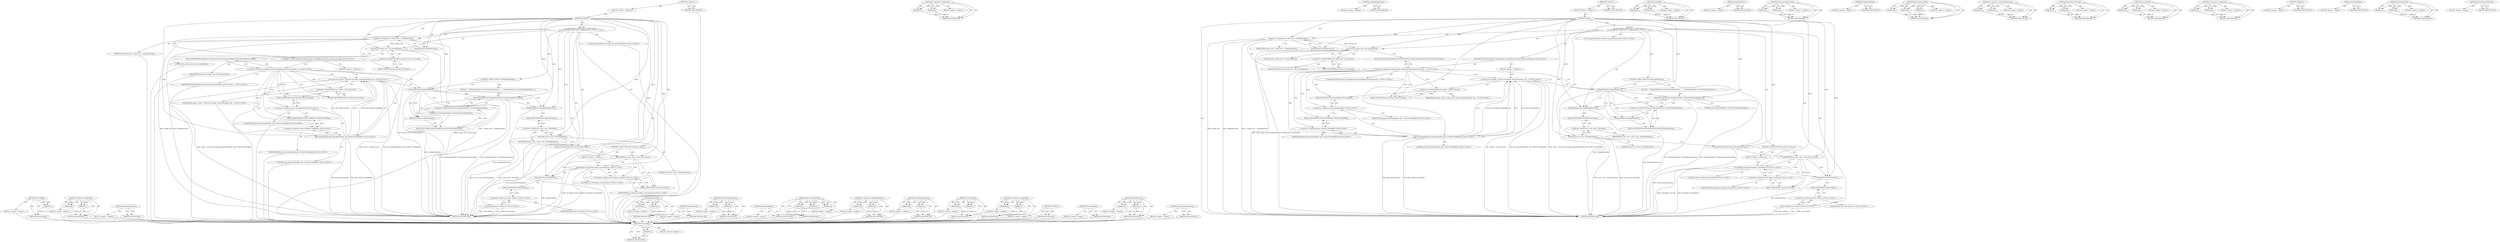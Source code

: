 digraph "DestroyTouchSelection" {
vulnerable_148 [label=<(METHOD,View.OnBlur)>];
vulnerable_149 [label=<(PARAM,p1)>];
vulnerable_150 [label=<(BLOCK,&lt;empty&gt;,&lt;empty&gt;)>];
vulnerable_151 [label=<(METHOD_RETURN,ANY)>];
vulnerable_105 [label=<(METHOD,&lt;operator&gt;.fieldAccess)>];
vulnerable_106 [label=<(PARAM,p1)>];
vulnerable_107 [label=<(PARAM,p2)>];
vulnerable_108 [label=<(BLOCK,&lt;empty&gt;,&lt;empty&gt;)>];
vulnerable_109 [label=<(METHOD_RETURN,ANY)>];
vulnerable_129 [label=<(METHOD,StopBlinkingCursor)>];
vulnerable_130 [label=<(BLOCK,&lt;empty&gt;,&lt;empty&gt;)>];
vulnerable_131 [label=<(METHOD_RETURN,ANY)>];
vulnerable_6 [label=<(METHOD,&lt;global&gt;)<SUB>1</SUB>>];
vulnerable_7 [label=<(BLOCK,&lt;empty&gt;,&lt;empty&gt;)<SUB>1</SUB>>];
vulnerable_8 [label=<(METHOD,OnBlur)<SUB>1</SUB>>];
vulnerable_9 [label="<(BLOCK,{
  gfx::RenderText* render_text = GetRenderTex...,{
  gfx::RenderText* render_text = GetRenderTex...)<SUB>1</SUB>>"];
vulnerable_10 [label="<(LOCAL,gfx.RenderText* render_text: gfx.RenderText*)<SUB>2</SUB>>"];
vulnerable_11 [label=<(&lt;operator&gt;.assignment,* render_text = GetRenderText())<SUB>2</SUB>>];
vulnerable_12 [label=<(IDENTIFIER,render_text,* render_text = GetRenderText())<SUB>2</SUB>>];
vulnerable_13 [label=<(GetRenderText,GetRenderText())<SUB>2</SUB>>];
vulnerable_14 [label=<(set_focused,render_text-&gt;set_focused(false))<SUB>3</SUB>>];
vulnerable_15 [label=<(&lt;operator&gt;.indirectFieldAccess,render_text-&gt;set_focused)<SUB>3</SUB>>];
vulnerable_16 [label=<(IDENTIFIER,render_text,render_text-&gt;set_focused(false))<SUB>3</SUB>>];
vulnerable_17 [label=<(FIELD_IDENTIFIER,set_focused,set_focused)<SUB>3</SUB>>];
vulnerable_18 [label=<(LITERAL,false,render_text-&gt;set_focused(false))<SUB>3</SUB>>];
vulnerable_19 [label="<(CONTROL_STRUCTURE,IF,if (PlatformStyle::kTextfieldScrollsToStartOnFocusChange))<SUB>5</SUB>>"];
vulnerable_20 [label="<(&lt;operator&gt;.fieldAccess,PlatformStyle::kTextfieldScrollsToStartOnFocusC...)<SUB>5</SUB>>"];
vulnerable_21 [label="<(IDENTIFIER,PlatformStyle,if (PlatformStyle::kTextfieldScrollsToStartOnFo...)<SUB>5</SUB>>"];
vulnerable_22 [label=<(FIELD_IDENTIFIER,kTextfieldScrollsToStartOnFocusChange,kTextfieldScrollsToStartOnFocusChange)<SUB>5</SUB>>];
vulnerable_23 [label=<(BLOCK,&lt;empty&gt;,&lt;empty&gt;)<SUB>6</SUB>>];
vulnerable_24 [label="<(MoveCursorTo,model_-&gt;MoveCursorTo(gfx::SelectionModel(0, gfx...)<SUB>6</SUB>>"];
vulnerable_25 [label=<(&lt;operator&gt;.indirectFieldAccess,model_-&gt;MoveCursorTo)<SUB>6</SUB>>];
vulnerable_26 [label="<(IDENTIFIER,model_,model_-&gt;MoveCursorTo(gfx::SelectionModel(0, gfx...)<SUB>6</SUB>>"];
vulnerable_27 [label=<(FIELD_IDENTIFIER,MoveCursorTo,MoveCursorTo)<SUB>6</SUB>>];
vulnerable_28 [label="<(gfx.SelectionModel,gfx::SelectionModel(0, gfx::CURSOR_FORWARD))<SUB>6</SUB>>"];
vulnerable_29 [label="<(&lt;operator&gt;.fieldAccess,gfx::SelectionModel)<SUB>6</SUB>>"];
vulnerable_30 [label="<(IDENTIFIER,gfx,gfx::SelectionModel(0, gfx::CURSOR_FORWARD))<SUB>6</SUB>>"];
vulnerable_31 [label=<(FIELD_IDENTIFIER,SelectionModel,SelectionModel)<SUB>6</SUB>>];
vulnerable_32 [label="<(LITERAL,0,gfx::SelectionModel(0, gfx::CURSOR_FORWARD))<SUB>6</SUB>>"];
vulnerable_33 [label="<(&lt;operator&gt;.fieldAccess,gfx::CURSOR_FORWARD)<SUB>6</SUB>>"];
vulnerable_34 [label="<(IDENTIFIER,gfx,gfx::SelectionModel(0, gfx::CURSOR_FORWARD))<SUB>6</SUB>>"];
vulnerable_35 [label=<(FIELD_IDENTIFIER,CURSOR_FORWARD,CURSOR_FORWARD)<SUB>6</SUB>>];
vulnerable_36 [label=<(CONTROL_STRUCTURE,IF,if (GetInputMethod()))<SUB>8</SUB>>];
vulnerable_37 [label=<(GetInputMethod,GetInputMethod())<SUB>8</SUB>>];
vulnerable_38 [label=<(BLOCK,{
    GetInputMethod()-&gt;DetachTextInputClient(t...,{
    GetInputMethod()-&gt;DetachTextInputClient(t...)<SUB>8</SUB>>];
vulnerable_39 [label=<(DetachTextInputClient,GetInputMethod()-&gt;DetachTextInputClient(this))<SUB>9</SUB>>];
vulnerable_40 [label=<(&lt;operator&gt;.indirectFieldAccess,GetInputMethod()-&gt;DetachTextInputClient)<SUB>9</SUB>>];
vulnerable_41 [label=<(GetInputMethod,GetInputMethod())<SUB>9</SUB>>];
vulnerable_42 [label=<(FIELD_IDENTIFIER,DetachTextInputClient,DetachTextInputClient)<SUB>9</SUB>>];
vulnerable_43 [label=<(LITERAL,this,GetInputMethod()-&gt;DetachTextInputClient(this))<SUB>9</SUB>>];
vulnerable_44 [label=<(StopBlinkingCursor,StopBlinkingCursor())<SUB>15</SUB>>];
vulnerable_45 [label=<(SetVisible,cursor_view_.SetVisible(false))<SUB>16</SUB>>];
vulnerable_46 [label=<(&lt;operator&gt;.fieldAccess,cursor_view_.SetVisible)<SUB>16</SUB>>];
vulnerable_47 [label=<(IDENTIFIER,cursor_view_,cursor_view_.SetVisible(false))<SUB>16</SUB>>];
vulnerable_48 [label=<(FIELD_IDENTIFIER,SetVisible,SetVisible)<SUB>16</SUB>>];
vulnerable_49 [label=<(LITERAL,false,cursor_view_.SetVisible(false))<SUB>16</SUB>>];
vulnerable_50 [label=<(DestroyTouchSelection,DestroyTouchSelection())<SUB>18</SUB>>];
vulnerable_51 [label=<(CONTROL_STRUCTURE,IF,if (use_focus_ring_))<SUB>20</SUB>>];
vulnerable_52 [label=<(IDENTIFIER,use_focus_ring_,if (use_focus_ring_))<SUB>20</SUB>>];
vulnerable_53 [label=<(BLOCK,&lt;empty&gt;,&lt;empty&gt;)<SUB>21</SUB>>];
vulnerable_54 [label="<(FocusRing.Uninstall,FocusRing::Uninstall(this))<SUB>21</SUB>>"];
vulnerable_55 [label="<(&lt;operator&gt;.fieldAccess,FocusRing::Uninstall)<SUB>21</SUB>>"];
vulnerable_56 [label="<(IDENTIFIER,FocusRing,FocusRing::Uninstall(this))<SUB>21</SUB>>"];
vulnerable_57 [label=<(FIELD_IDENTIFIER,Uninstall,Uninstall)<SUB>21</SUB>>];
vulnerable_58 [label="<(LITERAL,this,FocusRing::Uninstall(this))<SUB>21</SUB>>"];
vulnerable_59 [label=<(SchedulePaint,SchedulePaint())<SUB>22</SUB>>];
vulnerable_60 [label="<(View.OnBlur,View::OnBlur())<SUB>23</SUB>>"];
vulnerable_61 [label="<(&lt;operator&gt;.fieldAccess,View::OnBlur)<SUB>23</SUB>>"];
vulnerable_62 [label="<(IDENTIFIER,View,View::OnBlur())<SUB>23</SUB>>"];
vulnerable_63 [label=<(FIELD_IDENTIFIER,OnBlur,OnBlur)<SUB>23</SUB>>];
vulnerable_64 [label=<(METHOD_RETURN,void)<SUB>1</SUB>>];
vulnerable_66 [label=<(METHOD_RETURN,ANY)<SUB>1</SUB>>];
vulnerable_132 [label=<(METHOD,SetVisible)>];
vulnerable_133 [label=<(PARAM,p1)>];
vulnerable_134 [label=<(PARAM,p2)>];
vulnerable_135 [label=<(BLOCK,&lt;empty&gt;,&lt;empty&gt;)>];
vulnerable_136 [label=<(METHOD_RETURN,ANY)>];
vulnerable_92 [label=<(METHOD,GetRenderText)>];
vulnerable_93 [label=<(BLOCK,&lt;empty&gt;,&lt;empty&gt;)>];
vulnerable_94 [label=<(METHOD_RETURN,ANY)>];
vulnerable_124 [label=<(METHOD,DetachTextInputClient)>];
vulnerable_125 [label=<(PARAM,p1)>];
vulnerable_126 [label=<(PARAM,p2)>];
vulnerable_127 [label=<(BLOCK,&lt;empty&gt;,&lt;empty&gt;)>];
vulnerable_128 [label=<(METHOD_RETURN,ANY)>];
vulnerable_121 [label=<(METHOD,GetInputMethod)>];
vulnerable_122 [label=<(BLOCK,&lt;empty&gt;,&lt;empty&gt;)>];
vulnerable_123 [label=<(METHOD_RETURN,ANY)>];
vulnerable_115 [label=<(METHOD,gfx.SelectionModel)>];
vulnerable_116 [label=<(PARAM,p1)>];
vulnerable_117 [label=<(PARAM,p2)>];
vulnerable_118 [label=<(PARAM,p3)>];
vulnerable_119 [label=<(BLOCK,&lt;empty&gt;,&lt;empty&gt;)>];
vulnerable_120 [label=<(METHOD_RETURN,ANY)>];
vulnerable_100 [label=<(METHOD,&lt;operator&gt;.indirectFieldAccess)>];
vulnerable_101 [label=<(PARAM,p1)>];
vulnerable_102 [label=<(PARAM,p2)>];
vulnerable_103 [label=<(BLOCK,&lt;empty&gt;,&lt;empty&gt;)>];
vulnerable_104 [label=<(METHOD_RETURN,ANY)>];
vulnerable_140 [label=<(METHOD,FocusRing.Uninstall)>];
vulnerable_141 [label=<(PARAM,p1)>];
vulnerable_142 [label=<(PARAM,p2)>];
vulnerable_143 [label=<(BLOCK,&lt;empty&gt;,&lt;empty&gt;)>];
vulnerable_144 [label=<(METHOD_RETURN,ANY)>];
vulnerable_95 [label=<(METHOD,set_focused)>];
vulnerable_96 [label=<(PARAM,p1)>];
vulnerable_97 [label=<(PARAM,p2)>];
vulnerable_98 [label=<(BLOCK,&lt;empty&gt;,&lt;empty&gt;)>];
vulnerable_99 [label=<(METHOD_RETURN,ANY)>];
vulnerable_87 [label=<(METHOD,&lt;operator&gt;.assignment)>];
vulnerable_88 [label=<(PARAM,p1)>];
vulnerable_89 [label=<(PARAM,p2)>];
vulnerable_90 [label=<(BLOCK,&lt;empty&gt;,&lt;empty&gt;)>];
vulnerable_91 [label=<(METHOD_RETURN,ANY)>];
vulnerable_81 [label=<(METHOD,&lt;global&gt;)<SUB>1</SUB>>];
vulnerable_82 [label=<(BLOCK,&lt;empty&gt;,&lt;empty&gt;)>];
vulnerable_83 [label=<(METHOD_RETURN,ANY)>];
vulnerable_145 [label=<(METHOD,SchedulePaint)>];
vulnerable_146 [label=<(BLOCK,&lt;empty&gt;,&lt;empty&gt;)>];
vulnerable_147 [label=<(METHOD_RETURN,ANY)>];
vulnerable_110 [label=<(METHOD,MoveCursorTo)>];
vulnerable_111 [label=<(PARAM,p1)>];
vulnerable_112 [label=<(PARAM,p2)>];
vulnerable_113 [label=<(BLOCK,&lt;empty&gt;,&lt;empty&gt;)>];
vulnerable_114 [label=<(METHOD_RETURN,ANY)>];
vulnerable_137 [label=<(METHOD,DestroyTouchSelection)>];
vulnerable_138 [label=<(BLOCK,&lt;empty&gt;,&lt;empty&gt;)>];
vulnerable_139 [label=<(METHOD_RETURN,ANY)>];
fixed_148 [label=<(METHOD,View.OnBlur)>];
fixed_149 [label=<(PARAM,p1)>];
fixed_150 [label=<(BLOCK,&lt;empty&gt;,&lt;empty&gt;)>];
fixed_151 [label=<(METHOD_RETURN,ANY)>];
fixed_105 [label=<(METHOD,&lt;operator&gt;.fieldAccess)>];
fixed_106 [label=<(PARAM,p1)>];
fixed_107 [label=<(PARAM,p2)>];
fixed_108 [label=<(BLOCK,&lt;empty&gt;,&lt;empty&gt;)>];
fixed_109 [label=<(METHOD_RETURN,ANY)>];
fixed_129 [label=<(METHOD,StopBlinkingCursor)>];
fixed_130 [label=<(BLOCK,&lt;empty&gt;,&lt;empty&gt;)>];
fixed_131 [label=<(METHOD_RETURN,ANY)>];
fixed_6 [label=<(METHOD,&lt;global&gt;)<SUB>1</SUB>>];
fixed_7 [label=<(BLOCK,&lt;empty&gt;,&lt;empty&gt;)<SUB>1</SUB>>];
fixed_8 [label=<(METHOD,OnBlur)<SUB>1</SUB>>];
fixed_9 [label="<(BLOCK,{
  gfx::RenderText* render_text = GetRenderTex...,{
  gfx::RenderText* render_text = GetRenderTex...)<SUB>1</SUB>>"];
fixed_10 [label="<(LOCAL,gfx.RenderText* render_text: gfx.RenderText*)<SUB>2</SUB>>"];
fixed_11 [label=<(&lt;operator&gt;.assignment,* render_text = GetRenderText())<SUB>2</SUB>>];
fixed_12 [label=<(IDENTIFIER,render_text,* render_text = GetRenderText())<SUB>2</SUB>>];
fixed_13 [label=<(GetRenderText,GetRenderText())<SUB>2</SUB>>];
fixed_14 [label=<(set_focused,render_text-&gt;set_focused(false))<SUB>3</SUB>>];
fixed_15 [label=<(&lt;operator&gt;.indirectFieldAccess,render_text-&gt;set_focused)<SUB>3</SUB>>];
fixed_16 [label=<(IDENTIFIER,render_text,render_text-&gt;set_focused(false))<SUB>3</SUB>>];
fixed_17 [label=<(FIELD_IDENTIFIER,set_focused,set_focused)<SUB>3</SUB>>];
fixed_18 [label=<(LITERAL,false,render_text-&gt;set_focused(false))<SUB>3</SUB>>];
fixed_19 [label="<(CONTROL_STRUCTURE,IF,if (PlatformStyle::kTextfieldScrollsToStartOnFocusChange))<SUB>5</SUB>>"];
fixed_20 [label="<(&lt;operator&gt;.fieldAccess,PlatformStyle::kTextfieldScrollsToStartOnFocusC...)<SUB>5</SUB>>"];
fixed_21 [label="<(IDENTIFIER,PlatformStyle,if (PlatformStyle::kTextfieldScrollsToStartOnFo...)<SUB>5</SUB>>"];
fixed_22 [label=<(FIELD_IDENTIFIER,kTextfieldScrollsToStartOnFocusChange,kTextfieldScrollsToStartOnFocusChange)<SUB>5</SUB>>];
fixed_23 [label=<(BLOCK,&lt;empty&gt;,&lt;empty&gt;)<SUB>6</SUB>>];
fixed_24 [label="<(MoveCursorTo,model_-&gt;MoveCursorTo(gfx::SelectionModel(0, gfx...)<SUB>6</SUB>>"];
fixed_25 [label=<(&lt;operator&gt;.indirectFieldAccess,model_-&gt;MoveCursorTo)<SUB>6</SUB>>];
fixed_26 [label="<(IDENTIFIER,model_,model_-&gt;MoveCursorTo(gfx::SelectionModel(0, gfx...)<SUB>6</SUB>>"];
fixed_27 [label=<(FIELD_IDENTIFIER,MoveCursorTo,MoveCursorTo)<SUB>6</SUB>>];
fixed_28 [label="<(gfx.SelectionModel,gfx::SelectionModel(0, gfx::CURSOR_FORWARD))<SUB>6</SUB>>"];
fixed_29 [label="<(&lt;operator&gt;.fieldAccess,gfx::SelectionModel)<SUB>6</SUB>>"];
fixed_30 [label="<(IDENTIFIER,gfx,gfx::SelectionModel(0, gfx::CURSOR_FORWARD))<SUB>6</SUB>>"];
fixed_31 [label=<(FIELD_IDENTIFIER,SelectionModel,SelectionModel)<SUB>6</SUB>>];
fixed_32 [label="<(LITERAL,0,gfx::SelectionModel(0, gfx::CURSOR_FORWARD))<SUB>6</SUB>>"];
fixed_33 [label="<(&lt;operator&gt;.fieldAccess,gfx::CURSOR_FORWARD)<SUB>6</SUB>>"];
fixed_34 [label="<(IDENTIFIER,gfx,gfx::SelectionModel(0, gfx::CURSOR_FORWARD))<SUB>6</SUB>>"];
fixed_35 [label=<(FIELD_IDENTIFIER,CURSOR_FORWARD,CURSOR_FORWARD)<SUB>6</SUB>>];
fixed_36 [label=<(CONTROL_STRUCTURE,IF,if (GetInputMethod()))<SUB>8</SUB>>];
fixed_37 [label=<(GetInputMethod,GetInputMethod())<SUB>8</SUB>>];
fixed_38 [label=<(BLOCK,{
    GetInputMethod()-&gt;DetachTextInputClient(t...,{
    GetInputMethod()-&gt;DetachTextInputClient(t...)<SUB>8</SUB>>];
fixed_39 [label=<(DetachTextInputClient,GetInputMethod()-&gt;DetachTextInputClient(this))<SUB>9</SUB>>];
fixed_40 [label=<(&lt;operator&gt;.indirectFieldAccess,GetInputMethod()-&gt;DetachTextInputClient)<SUB>9</SUB>>];
fixed_41 [label=<(GetInputMethod,GetInputMethod())<SUB>9</SUB>>];
fixed_42 [label=<(FIELD_IDENTIFIER,DetachTextInputClient,DetachTextInputClient)<SUB>9</SUB>>];
fixed_43 [label=<(LITERAL,this,GetInputMethod()-&gt;DetachTextInputClient(this))<SUB>9</SUB>>];
fixed_44 [label=<(StopBlinkingCursor,StopBlinkingCursor())<SUB>15</SUB>>];
fixed_45 [label=<(SetVisible,cursor_view_.SetVisible(false))<SUB>16</SUB>>];
fixed_46 [label=<(&lt;operator&gt;.fieldAccess,cursor_view_.SetVisible)<SUB>16</SUB>>];
fixed_47 [label=<(IDENTIFIER,cursor_view_,cursor_view_.SetVisible(false))<SUB>16</SUB>>];
fixed_48 [label=<(FIELD_IDENTIFIER,SetVisible,SetVisible)<SUB>16</SUB>>];
fixed_49 [label=<(LITERAL,false,cursor_view_.SetVisible(false))<SUB>16</SUB>>];
fixed_50 [label=<(DestroyTouchSelection,DestroyTouchSelection())<SUB>18</SUB>>];
fixed_51 [label=<(CONTROL_STRUCTURE,IF,if (use_focus_ring_))<SUB>20</SUB>>];
fixed_52 [label=<(IDENTIFIER,use_focus_ring_,if (use_focus_ring_))<SUB>20</SUB>>];
fixed_53 [label=<(BLOCK,&lt;empty&gt;,&lt;empty&gt;)<SUB>21</SUB>>];
fixed_54 [label="<(FocusRing.Uninstall,FocusRing::Uninstall(this))<SUB>21</SUB>>"];
fixed_55 [label="<(&lt;operator&gt;.fieldAccess,FocusRing::Uninstall)<SUB>21</SUB>>"];
fixed_56 [label="<(IDENTIFIER,FocusRing,FocusRing::Uninstall(this))<SUB>21</SUB>>"];
fixed_57 [label=<(FIELD_IDENTIFIER,Uninstall,Uninstall)<SUB>21</SUB>>];
fixed_58 [label="<(LITERAL,this,FocusRing::Uninstall(this))<SUB>21</SUB>>"];
fixed_59 [label=<(SchedulePaint,SchedulePaint())<SUB>22</SUB>>];
fixed_60 [label="<(View.OnBlur,View::OnBlur())<SUB>23</SUB>>"];
fixed_61 [label="<(&lt;operator&gt;.fieldAccess,View::OnBlur)<SUB>23</SUB>>"];
fixed_62 [label="<(IDENTIFIER,View,View::OnBlur())<SUB>23</SUB>>"];
fixed_63 [label=<(FIELD_IDENTIFIER,OnBlur,OnBlur)<SUB>23</SUB>>];
fixed_64 [label=<(METHOD_RETURN,void)<SUB>1</SUB>>];
fixed_66 [label=<(METHOD_RETURN,ANY)<SUB>1</SUB>>];
fixed_132 [label=<(METHOD,SetVisible)>];
fixed_133 [label=<(PARAM,p1)>];
fixed_134 [label=<(PARAM,p2)>];
fixed_135 [label=<(BLOCK,&lt;empty&gt;,&lt;empty&gt;)>];
fixed_136 [label=<(METHOD_RETURN,ANY)>];
fixed_92 [label=<(METHOD,GetRenderText)>];
fixed_93 [label=<(BLOCK,&lt;empty&gt;,&lt;empty&gt;)>];
fixed_94 [label=<(METHOD_RETURN,ANY)>];
fixed_124 [label=<(METHOD,DetachTextInputClient)>];
fixed_125 [label=<(PARAM,p1)>];
fixed_126 [label=<(PARAM,p2)>];
fixed_127 [label=<(BLOCK,&lt;empty&gt;,&lt;empty&gt;)>];
fixed_128 [label=<(METHOD_RETURN,ANY)>];
fixed_121 [label=<(METHOD,GetInputMethod)>];
fixed_122 [label=<(BLOCK,&lt;empty&gt;,&lt;empty&gt;)>];
fixed_123 [label=<(METHOD_RETURN,ANY)>];
fixed_115 [label=<(METHOD,gfx.SelectionModel)>];
fixed_116 [label=<(PARAM,p1)>];
fixed_117 [label=<(PARAM,p2)>];
fixed_118 [label=<(PARAM,p3)>];
fixed_119 [label=<(BLOCK,&lt;empty&gt;,&lt;empty&gt;)>];
fixed_120 [label=<(METHOD_RETURN,ANY)>];
fixed_100 [label=<(METHOD,&lt;operator&gt;.indirectFieldAccess)>];
fixed_101 [label=<(PARAM,p1)>];
fixed_102 [label=<(PARAM,p2)>];
fixed_103 [label=<(BLOCK,&lt;empty&gt;,&lt;empty&gt;)>];
fixed_104 [label=<(METHOD_RETURN,ANY)>];
fixed_140 [label=<(METHOD,FocusRing.Uninstall)>];
fixed_141 [label=<(PARAM,p1)>];
fixed_142 [label=<(PARAM,p2)>];
fixed_143 [label=<(BLOCK,&lt;empty&gt;,&lt;empty&gt;)>];
fixed_144 [label=<(METHOD_RETURN,ANY)>];
fixed_95 [label=<(METHOD,set_focused)>];
fixed_96 [label=<(PARAM,p1)>];
fixed_97 [label=<(PARAM,p2)>];
fixed_98 [label=<(BLOCK,&lt;empty&gt;,&lt;empty&gt;)>];
fixed_99 [label=<(METHOD_RETURN,ANY)>];
fixed_87 [label=<(METHOD,&lt;operator&gt;.assignment)>];
fixed_88 [label=<(PARAM,p1)>];
fixed_89 [label=<(PARAM,p2)>];
fixed_90 [label=<(BLOCK,&lt;empty&gt;,&lt;empty&gt;)>];
fixed_91 [label=<(METHOD_RETURN,ANY)>];
fixed_81 [label=<(METHOD,&lt;global&gt;)<SUB>1</SUB>>];
fixed_82 [label=<(BLOCK,&lt;empty&gt;,&lt;empty&gt;)>];
fixed_83 [label=<(METHOD_RETURN,ANY)>];
fixed_145 [label=<(METHOD,SchedulePaint)>];
fixed_146 [label=<(BLOCK,&lt;empty&gt;,&lt;empty&gt;)>];
fixed_147 [label=<(METHOD_RETURN,ANY)>];
fixed_110 [label=<(METHOD,MoveCursorTo)>];
fixed_111 [label=<(PARAM,p1)>];
fixed_112 [label=<(PARAM,p2)>];
fixed_113 [label=<(BLOCK,&lt;empty&gt;,&lt;empty&gt;)>];
fixed_114 [label=<(METHOD_RETURN,ANY)>];
fixed_137 [label=<(METHOD,DestroyTouchSelection)>];
fixed_138 [label=<(BLOCK,&lt;empty&gt;,&lt;empty&gt;)>];
fixed_139 [label=<(METHOD_RETURN,ANY)>];
vulnerable_148 -> vulnerable_149  [key=0, label="AST: "];
vulnerable_148 -> vulnerable_149  [key=1, label="DDG: "];
vulnerable_148 -> vulnerable_150  [key=0, label="AST: "];
vulnerable_148 -> vulnerable_151  [key=0, label="AST: "];
vulnerable_148 -> vulnerable_151  [key=1, label="CFG: "];
vulnerable_149 -> vulnerable_151  [key=0, label="DDG: p1"];
vulnerable_105 -> vulnerable_106  [key=0, label="AST: "];
vulnerable_105 -> vulnerable_106  [key=1, label="DDG: "];
vulnerable_105 -> vulnerable_108  [key=0, label="AST: "];
vulnerable_105 -> vulnerable_107  [key=0, label="AST: "];
vulnerable_105 -> vulnerable_107  [key=1, label="DDG: "];
vulnerable_105 -> vulnerable_109  [key=0, label="AST: "];
vulnerable_105 -> vulnerable_109  [key=1, label="CFG: "];
vulnerable_106 -> vulnerable_109  [key=0, label="DDG: p1"];
vulnerable_107 -> vulnerable_109  [key=0, label="DDG: p2"];
vulnerable_129 -> vulnerable_130  [key=0, label="AST: "];
vulnerable_129 -> vulnerable_131  [key=0, label="AST: "];
vulnerable_129 -> vulnerable_131  [key=1, label="CFG: "];
vulnerable_6 -> vulnerable_7  [key=0, label="AST: "];
vulnerable_6 -> vulnerable_66  [key=0, label="AST: "];
vulnerable_6 -> vulnerable_66  [key=1, label="CFG: "];
vulnerable_7 -> vulnerable_8  [key=0, label="AST: "];
vulnerable_8 -> vulnerable_9  [key=0, label="AST: "];
vulnerable_8 -> vulnerable_64  [key=0, label="AST: "];
vulnerable_8 -> vulnerable_13  [key=0, label="CFG: "];
vulnerable_8 -> vulnerable_11  [key=0, label="DDG: "];
vulnerable_8 -> vulnerable_44  [key=0, label="DDG: "];
vulnerable_8 -> vulnerable_50  [key=0, label="DDG: "];
vulnerable_8 -> vulnerable_59  [key=0, label="DDG: "];
vulnerable_8 -> vulnerable_14  [key=0, label="DDG: "];
vulnerable_8 -> vulnerable_37  [key=0, label="DDG: "];
vulnerable_8 -> vulnerable_45  [key=0, label="DDG: "];
vulnerable_8 -> vulnerable_52  [key=0, label="DDG: "];
vulnerable_8 -> vulnerable_39  [key=0, label="DDG: "];
vulnerable_8 -> vulnerable_54  [key=0, label="DDG: "];
vulnerable_8 -> vulnerable_28  [key=0, label="DDG: "];
vulnerable_9 -> vulnerable_10  [key=0, label="AST: "];
vulnerable_9 -> vulnerable_11  [key=0, label="AST: "];
vulnerable_9 -> vulnerable_14  [key=0, label="AST: "];
vulnerable_9 -> vulnerable_19  [key=0, label="AST: "];
vulnerable_9 -> vulnerable_36  [key=0, label="AST: "];
vulnerable_9 -> vulnerable_44  [key=0, label="AST: "];
vulnerable_9 -> vulnerable_45  [key=0, label="AST: "];
vulnerable_9 -> vulnerable_50  [key=0, label="AST: "];
vulnerable_9 -> vulnerable_51  [key=0, label="AST: "];
vulnerable_9 -> vulnerable_59  [key=0, label="AST: "];
vulnerable_9 -> vulnerable_60  [key=0, label="AST: "];
vulnerable_11 -> vulnerable_12  [key=0, label="AST: "];
vulnerable_11 -> vulnerable_13  [key=0, label="AST: "];
vulnerable_11 -> vulnerable_17  [key=0, label="CFG: "];
vulnerable_11 -> vulnerable_64  [key=0, label="DDG: render_text"];
vulnerable_11 -> vulnerable_64  [key=1, label="DDG: GetRenderText()"];
vulnerable_11 -> vulnerable_64  [key=2, label="DDG: * render_text = GetRenderText()"];
vulnerable_11 -> vulnerable_14  [key=0, label="DDG: render_text"];
vulnerable_13 -> vulnerable_11  [key=0, label="CFG: "];
vulnerable_14 -> vulnerable_15  [key=0, label="AST: "];
vulnerable_14 -> vulnerable_18  [key=0, label="AST: "];
vulnerable_14 -> vulnerable_22  [key=0, label="CFG: "];
vulnerable_14 -> vulnerable_64  [key=0, label="DDG: render_text-&gt;set_focused"];
vulnerable_14 -> vulnerable_64  [key=1, label="DDG: render_text-&gt;set_focused(false)"];
vulnerable_15 -> vulnerable_16  [key=0, label="AST: "];
vulnerable_15 -> vulnerable_17  [key=0, label="AST: "];
vulnerable_15 -> vulnerable_14  [key=0, label="CFG: "];
vulnerable_17 -> vulnerable_15  [key=0, label="CFG: "];
vulnerable_19 -> vulnerable_20  [key=0, label="AST: "];
vulnerable_19 -> vulnerable_23  [key=0, label="AST: "];
vulnerable_20 -> vulnerable_21  [key=0, label="AST: "];
vulnerable_20 -> vulnerable_22  [key=0, label="AST: "];
vulnerable_20 -> vulnerable_37  [key=0, label="CFG: "];
vulnerable_20 -> vulnerable_27  [key=0, label="CFG: "];
vulnerable_20 -> vulnerable_27  [key=1, label="CDG: "];
vulnerable_20 -> vulnerable_24  [key=0, label="CDG: "];
vulnerable_20 -> vulnerable_29  [key=0, label="CDG: "];
vulnerable_20 -> vulnerable_33  [key=0, label="CDG: "];
vulnerable_20 -> vulnerable_28  [key=0, label="CDG: "];
vulnerable_20 -> vulnerable_35  [key=0, label="CDG: "];
vulnerable_20 -> vulnerable_25  [key=0, label="CDG: "];
vulnerable_20 -> vulnerable_31  [key=0, label="CDG: "];
vulnerable_22 -> vulnerable_20  [key=0, label="CFG: "];
vulnerable_23 -> vulnerable_24  [key=0, label="AST: "];
vulnerable_24 -> vulnerable_25  [key=0, label="AST: "];
vulnerable_24 -> vulnerable_28  [key=0, label="AST: "];
vulnerable_24 -> vulnerable_37  [key=0, label="CFG: "];
vulnerable_24 -> vulnerable_64  [key=0, label="DDG: model_-&gt;MoveCursorTo"];
vulnerable_24 -> vulnerable_64  [key=1, label="DDG: gfx::SelectionModel(0, gfx::CURSOR_FORWARD)"];
vulnerable_24 -> vulnerable_64  [key=2, label="DDG: model_-&gt;MoveCursorTo(gfx::SelectionModel(0, gfx::CURSOR_FORWARD))"];
vulnerable_25 -> vulnerable_26  [key=0, label="AST: "];
vulnerable_25 -> vulnerable_27  [key=0, label="AST: "];
vulnerable_25 -> vulnerable_31  [key=0, label="CFG: "];
vulnerable_27 -> vulnerable_25  [key=0, label="CFG: "];
vulnerable_28 -> vulnerable_29  [key=0, label="AST: "];
vulnerable_28 -> vulnerable_32  [key=0, label="AST: "];
vulnerable_28 -> vulnerable_33  [key=0, label="AST: "];
vulnerable_28 -> vulnerable_24  [key=0, label="CFG: "];
vulnerable_28 -> vulnerable_24  [key=1, label="DDG: gfx::SelectionModel"];
vulnerable_28 -> vulnerable_24  [key=2, label="DDG: 0"];
vulnerable_28 -> vulnerable_24  [key=3, label="DDG: gfx::CURSOR_FORWARD"];
vulnerable_28 -> vulnerable_64  [key=0, label="DDG: gfx::SelectionModel"];
vulnerable_28 -> vulnerable_64  [key=1, label="DDG: gfx::CURSOR_FORWARD"];
vulnerable_29 -> vulnerable_30  [key=0, label="AST: "];
vulnerable_29 -> vulnerable_31  [key=0, label="AST: "];
vulnerable_29 -> vulnerable_35  [key=0, label="CFG: "];
vulnerable_31 -> vulnerable_29  [key=0, label="CFG: "];
vulnerable_33 -> vulnerable_34  [key=0, label="AST: "];
vulnerable_33 -> vulnerable_35  [key=0, label="AST: "];
vulnerable_33 -> vulnerable_28  [key=0, label="CFG: "];
vulnerable_35 -> vulnerable_33  [key=0, label="CFG: "];
vulnerable_36 -> vulnerable_37  [key=0, label="AST: "];
vulnerable_36 -> vulnerable_38  [key=0, label="AST: "];
vulnerable_37 -> vulnerable_41  [key=0, label="CFG: "];
vulnerable_37 -> vulnerable_41  [key=1, label="CDG: "];
vulnerable_37 -> vulnerable_44  [key=0, label="CFG: "];
vulnerable_37 -> vulnerable_64  [key=0, label="DDG: GetInputMethod()"];
vulnerable_37 -> vulnerable_40  [key=0, label="CDG: "];
vulnerable_37 -> vulnerable_42  [key=0, label="CDG: "];
vulnerable_37 -> vulnerable_39  [key=0, label="CDG: "];
vulnerable_38 -> vulnerable_39  [key=0, label="AST: "];
vulnerable_39 -> vulnerable_40  [key=0, label="AST: "];
vulnerable_39 -> vulnerable_43  [key=0, label="AST: "];
vulnerable_39 -> vulnerable_44  [key=0, label="CFG: "];
vulnerable_39 -> vulnerable_64  [key=0, label="DDG: GetInputMethod()-&gt;DetachTextInputClient"];
vulnerable_39 -> vulnerable_64  [key=1, label="DDG: GetInputMethod()-&gt;DetachTextInputClient(this)"];
vulnerable_40 -> vulnerable_41  [key=0, label="AST: "];
vulnerable_40 -> vulnerable_42  [key=0, label="AST: "];
vulnerable_40 -> vulnerable_39  [key=0, label="CFG: "];
vulnerable_41 -> vulnerable_42  [key=0, label="CFG: "];
vulnerable_42 -> vulnerable_40  [key=0, label="CFG: "];
vulnerable_44 -> vulnerable_48  [key=0, label="CFG: "];
vulnerable_44 -> vulnerable_64  [key=0, label="DDG: StopBlinkingCursor()"];
vulnerable_45 -> vulnerable_46  [key=0, label="AST: "];
vulnerable_45 -> vulnerable_49  [key=0, label="AST: "];
vulnerable_45 -> vulnerable_50  [key=0, label="CFG: "];
vulnerable_45 -> vulnerable_64  [key=0, label="DDG: cursor_view_.SetVisible"];
vulnerable_45 -> vulnerable_64  [key=1, label="DDG: cursor_view_.SetVisible(false)"];
vulnerable_46 -> vulnerable_47  [key=0, label="AST: "];
vulnerable_46 -> vulnerable_48  [key=0, label="AST: "];
vulnerable_46 -> vulnerable_45  [key=0, label="CFG: "];
vulnerable_48 -> vulnerable_46  [key=0, label="CFG: "];
vulnerable_50 -> vulnerable_52  [key=0, label="CFG: "];
vulnerable_50 -> vulnerable_64  [key=0, label="DDG: DestroyTouchSelection()"];
vulnerable_51 -> vulnerable_52  [key=0, label="AST: "];
vulnerable_51 -> vulnerable_53  [key=0, label="AST: "];
vulnerable_52 -> vulnerable_59  [key=0, label="CFG: "];
vulnerable_52 -> vulnerable_57  [key=0, label="CFG: "];
vulnerable_52 -> vulnerable_57  [key=1, label="CDG: "];
vulnerable_52 -> vulnerable_55  [key=0, label="CDG: "];
vulnerable_52 -> vulnerable_54  [key=0, label="CDG: "];
vulnerable_53 -> vulnerable_54  [key=0, label="AST: "];
vulnerable_54 -> vulnerable_55  [key=0, label="AST: "];
vulnerable_54 -> vulnerable_58  [key=0, label="AST: "];
vulnerable_54 -> vulnerable_59  [key=0, label="CFG: "];
vulnerable_54 -> vulnerable_64  [key=0, label="DDG: FocusRing::Uninstall"];
vulnerable_54 -> vulnerable_64  [key=1, label="DDG: FocusRing::Uninstall(this)"];
vulnerable_55 -> vulnerable_56  [key=0, label="AST: "];
vulnerable_55 -> vulnerable_57  [key=0, label="AST: "];
vulnerable_55 -> vulnerable_54  [key=0, label="CFG: "];
vulnerable_57 -> vulnerable_55  [key=0, label="CFG: "];
vulnerable_59 -> vulnerable_63  [key=0, label="CFG: "];
vulnerable_59 -> vulnerable_64  [key=0, label="DDG: SchedulePaint()"];
vulnerable_60 -> vulnerable_61  [key=0, label="AST: "];
vulnerable_60 -> vulnerable_64  [key=0, label="CFG: "];
vulnerable_60 -> vulnerable_64  [key=1, label="DDG: View::OnBlur"];
vulnerable_60 -> vulnerable_64  [key=2, label="DDG: View::OnBlur()"];
vulnerable_61 -> vulnerable_62  [key=0, label="AST: "];
vulnerable_61 -> vulnerable_63  [key=0, label="AST: "];
vulnerable_61 -> vulnerable_60  [key=0, label="CFG: "];
vulnerable_63 -> vulnerable_61  [key=0, label="CFG: "];
vulnerable_132 -> vulnerable_133  [key=0, label="AST: "];
vulnerable_132 -> vulnerable_133  [key=1, label="DDG: "];
vulnerable_132 -> vulnerable_135  [key=0, label="AST: "];
vulnerable_132 -> vulnerable_134  [key=0, label="AST: "];
vulnerable_132 -> vulnerable_134  [key=1, label="DDG: "];
vulnerable_132 -> vulnerable_136  [key=0, label="AST: "];
vulnerable_132 -> vulnerable_136  [key=1, label="CFG: "];
vulnerable_133 -> vulnerable_136  [key=0, label="DDG: p1"];
vulnerable_134 -> vulnerable_136  [key=0, label="DDG: p2"];
vulnerable_92 -> vulnerable_93  [key=0, label="AST: "];
vulnerable_92 -> vulnerable_94  [key=0, label="AST: "];
vulnerable_92 -> vulnerable_94  [key=1, label="CFG: "];
vulnerable_124 -> vulnerable_125  [key=0, label="AST: "];
vulnerable_124 -> vulnerable_125  [key=1, label="DDG: "];
vulnerable_124 -> vulnerable_127  [key=0, label="AST: "];
vulnerable_124 -> vulnerable_126  [key=0, label="AST: "];
vulnerable_124 -> vulnerable_126  [key=1, label="DDG: "];
vulnerable_124 -> vulnerable_128  [key=0, label="AST: "];
vulnerable_124 -> vulnerable_128  [key=1, label="CFG: "];
vulnerable_125 -> vulnerable_128  [key=0, label="DDG: p1"];
vulnerable_126 -> vulnerable_128  [key=0, label="DDG: p2"];
vulnerable_121 -> vulnerable_122  [key=0, label="AST: "];
vulnerable_121 -> vulnerable_123  [key=0, label="AST: "];
vulnerable_121 -> vulnerable_123  [key=1, label="CFG: "];
vulnerable_115 -> vulnerable_116  [key=0, label="AST: "];
vulnerable_115 -> vulnerable_116  [key=1, label="DDG: "];
vulnerable_115 -> vulnerable_119  [key=0, label="AST: "];
vulnerable_115 -> vulnerable_117  [key=0, label="AST: "];
vulnerable_115 -> vulnerable_117  [key=1, label="DDG: "];
vulnerable_115 -> vulnerable_120  [key=0, label="AST: "];
vulnerable_115 -> vulnerable_120  [key=1, label="CFG: "];
vulnerable_115 -> vulnerable_118  [key=0, label="AST: "];
vulnerable_115 -> vulnerable_118  [key=1, label="DDG: "];
vulnerable_116 -> vulnerable_120  [key=0, label="DDG: p1"];
vulnerable_117 -> vulnerable_120  [key=0, label="DDG: p2"];
vulnerable_118 -> vulnerable_120  [key=0, label="DDG: p3"];
vulnerable_100 -> vulnerable_101  [key=0, label="AST: "];
vulnerable_100 -> vulnerable_101  [key=1, label="DDG: "];
vulnerable_100 -> vulnerable_103  [key=0, label="AST: "];
vulnerable_100 -> vulnerable_102  [key=0, label="AST: "];
vulnerable_100 -> vulnerable_102  [key=1, label="DDG: "];
vulnerable_100 -> vulnerable_104  [key=0, label="AST: "];
vulnerable_100 -> vulnerable_104  [key=1, label="CFG: "];
vulnerable_101 -> vulnerable_104  [key=0, label="DDG: p1"];
vulnerable_102 -> vulnerable_104  [key=0, label="DDG: p2"];
vulnerable_140 -> vulnerable_141  [key=0, label="AST: "];
vulnerable_140 -> vulnerable_141  [key=1, label="DDG: "];
vulnerable_140 -> vulnerable_143  [key=0, label="AST: "];
vulnerable_140 -> vulnerable_142  [key=0, label="AST: "];
vulnerable_140 -> vulnerable_142  [key=1, label="DDG: "];
vulnerable_140 -> vulnerable_144  [key=0, label="AST: "];
vulnerable_140 -> vulnerable_144  [key=1, label="CFG: "];
vulnerable_141 -> vulnerable_144  [key=0, label="DDG: p1"];
vulnerable_142 -> vulnerable_144  [key=0, label="DDG: p2"];
vulnerable_95 -> vulnerable_96  [key=0, label="AST: "];
vulnerable_95 -> vulnerable_96  [key=1, label="DDG: "];
vulnerable_95 -> vulnerable_98  [key=0, label="AST: "];
vulnerable_95 -> vulnerable_97  [key=0, label="AST: "];
vulnerable_95 -> vulnerable_97  [key=1, label="DDG: "];
vulnerable_95 -> vulnerable_99  [key=0, label="AST: "];
vulnerable_95 -> vulnerable_99  [key=1, label="CFG: "];
vulnerable_96 -> vulnerable_99  [key=0, label="DDG: p1"];
vulnerable_97 -> vulnerable_99  [key=0, label="DDG: p2"];
vulnerable_87 -> vulnerable_88  [key=0, label="AST: "];
vulnerable_87 -> vulnerable_88  [key=1, label="DDG: "];
vulnerable_87 -> vulnerable_90  [key=0, label="AST: "];
vulnerable_87 -> vulnerable_89  [key=0, label="AST: "];
vulnerable_87 -> vulnerable_89  [key=1, label="DDG: "];
vulnerable_87 -> vulnerable_91  [key=0, label="AST: "];
vulnerable_87 -> vulnerable_91  [key=1, label="CFG: "];
vulnerable_88 -> vulnerable_91  [key=0, label="DDG: p1"];
vulnerable_89 -> vulnerable_91  [key=0, label="DDG: p2"];
vulnerable_81 -> vulnerable_82  [key=0, label="AST: "];
vulnerable_81 -> vulnerable_83  [key=0, label="AST: "];
vulnerable_81 -> vulnerable_83  [key=1, label="CFG: "];
vulnerable_145 -> vulnerable_146  [key=0, label="AST: "];
vulnerable_145 -> vulnerable_147  [key=0, label="AST: "];
vulnerable_145 -> vulnerable_147  [key=1, label="CFG: "];
vulnerable_110 -> vulnerable_111  [key=0, label="AST: "];
vulnerable_110 -> vulnerable_111  [key=1, label="DDG: "];
vulnerable_110 -> vulnerable_113  [key=0, label="AST: "];
vulnerable_110 -> vulnerable_112  [key=0, label="AST: "];
vulnerable_110 -> vulnerable_112  [key=1, label="DDG: "];
vulnerable_110 -> vulnerable_114  [key=0, label="AST: "];
vulnerable_110 -> vulnerable_114  [key=1, label="CFG: "];
vulnerable_111 -> vulnerable_114  [key=0, label="DDG: p1"];
vulnerable_112 -> vulnerable_114  [key=0, label="DDG: p2"];
vulnerable_137 -> vulnerable_138  [key=0, label="AST: "];
vulnerable_137 -> vulnerable_139  [key=0, label="AST: "];
vulnerable_137 -> vulnerable_139  [key=1, label="CFG: "];
fixed_148 -> fixed_149  [key=0, label="AST: "];
fixed_148 -> fixed_149  [key=1, label="DDG: "];
fixed_148 -> fixed_150  [key=0, label="AST: "];
fixed_148 -> fixed_151  [key=0, label="AST: "];
fixed_148 -> fixed_151  [key=1, label="CFG: "];
fixed_149 -> fixed_151  [key=0, label="DDG: p1"];
fixed_150 -> vulnerable_148  [key=0];
fixed_151 -> vulnerable_148  [key=0];
fixed_105 -> fixed_106  [key=0, label="AST: "];
fixed_105 -> fixed_106  [key=1, label="DDG: "];
fixed_105 -> fixed_108  [key=0, label="AST: "];
fixed_105 -> fixed_107  [key=0, label="AST: "];
fixed_105 -> fixed_107  [key=1, label="DDG: "];
fixed_105 -> fixed_109  [key=0, label="AST: "];
fixed_105 -> fixed_109  [key=1, label="CFG: "];
fixed_106 -> fixed_109  [key=0, label="DDG: p1"];
fixed_107 -> fixed_109  [key=0, label="DDG: p2"];
fixed_108 -> vulnerable_148  [key=0];
fixed_109 -> vulnerable_148  [key=0];
fixed_129 -> fixed_130  [key=0, label="AST: "];
fixed_129 -> fixed_131  [key=0, label="AST: "];
fixed_129 -> fixed_131  [key=1, label="CFG: "];
fixed_130 -> vulnerable_148  [key=0];
fixed_131 -> vulnerable_148  [key=0];
fixed_6 -> fixed_7  [key=0, label="AST: "];
fixed_6 -> fixed_66  [key=0, label="AST: "];
fixed_6 -> fixed_66  [key=1, label="CFG: "];
fixed_7 -> fixed_8  [key=0, label="AST: "];
fixed_8 -> fixed_9  [key=0, label="AST: "];
fixed_8 -> fixed_64  [key=0, label="AST: "];
fixed_8 -> fixed_13  [key=0, label="CFG: "];
fixed_8 -> fixed_11  [key=0, label="DDG: "];
fixed_8 -> fixed_44  [key=0, label="DDG: "];
fixed_8 -> fixed_50  [key=0, label="DDG: "];
fixed_8 -> fixed_59  [key=0, label="DDG: "];
fixed_8 -> fixed_14  [key=0, label="DDG: "];
fixed_8 -> fixed_37  [key=0, label="DDG: "];
fixed_8 -> fixed_45  [key=0, label="DDG: "];
fixed_8 -> fixed_52  [key=0, label="DDG: "];
fixed_8 -> fixed_39  [key=0, label="DDG: "];
fixed_8 -> fixed_54  [key=0, label="DDG: "];
fixed_8 -> fixed_28  [key=0, label="DDG: "];
fixed_9 -> fixed_10  [key=0, label="AST: "];
fixed_9 -> fixed_11  [key=0, label="AST: "];
fixed_9 -> fixed_14  [key=0, label="AST: "];
fixed_9 -> fixed_19  [key=0, label="AST: "];
fixed_9 -> fixed_36  [key=0, label="AST: "];
fixed_9 -> fixed_44  [key=0, label="AST: "];
fixed_9 -> fixed_45  [key=0, label="AST: "];
fixed_9 -> fixed_50  [key=0, label="AST: "];
fixed_9 -> fixed_51  [key=0, label="AST: "];
fixed_9 -> fixed_59  [key=0, label="AST: "];
fixed_9 -> fixed_60  [key=0, label="AST: "];
fixed_10 -> vulnerable_148  [key=0];
fixed_11 -> fixed_12  [key=0, label="AST: "];
fixed_11 -> fixed_13  [key=0, label="AST: "];
fixed_11 -> fixed_17  [key=0, label="CFG: "];
fixed_11 -> fixed_64  [key=0, label="DDG: render_text"];
fixed_11 -> fixed_64  [key=1, label="DDG: GetRenderText()"];
fixed_11 -> fixed_64  [key=2, label="DDG: * render_text = GetRenderText()"];
fixed_11 -> fixed_14  [key=0, label="DDG: render_text"];
fixed_12 -> vulnerable_148  [key=0];
fixed_13 -> fixed_11  [key=0, label="CFG: "];
fixed_14 -> fixed_15  [key=0, label="AST: "];
fixed_14 -> fixed_18  [key=0, label="AST: "];
fixed_14 -> fixed_22  [key=0, label="CFG: "];
fixed_14 -> fixed_64  [key=0, label="DDG: render_text-&gt;set_focused"];
fixed_14 -> fixed_64  [key=1, label="DDG: render_text-&gt;set_focused(false)"];
fixed_15 -> fixed_16  [key=0, label="AST: "];
fixed_15 -> fixed_17  [key=0, label="AST: "];
fixed_15 -> fixed_14  [key=0, label="CFG: "];
fixed_16 -> vulnerable_148  [key=0];
fixed_17 -> fixed_15  [key=0, label="CFG: "];
fixed_18 -> vulnerable_148  [key=0];
fixed_19 -> fixed_20  [key=0, label="AST: "];
fixed_19 -> fixed_23  [key=0, label="AST: "];
fixed_20 -> fixed_21  [key=0, label="AST: "];
fixed_20 -> fixed_22  [key=0, label="AST: "];
fixed_20 -> fixed_37  [key=0, label="CFG: "];
fixed_20 -> fixed_27  [key=0, label="CFG: "];
fixed_20 -> fixed_27  [key=1, label="CDG: "];
fixed_20 -> fixed_24  [key=0, label="CDG: "];
fixed_20 -> fixed_29  [key=0, label="CDG: "];
fixed_20 -> fixed_33  [key=0, label="CDG: "];
fixed_20 -> fixed_28  [key=0, label="CDG: "];
fixed_20 -> fixed_35  [key=0, label="CDG: "];
fixed_20 -> fixed_25  [key=0, label="CDG: "];
fixed_20 -> fixed_31  [key=0, label="CDG: "];
fixed_21 -> vulnerable_148  [key=0];
fixed_22 -> fixed_20  [key=0, label="CFG: "];
fixed_23 -> fixed_24  [key=0, label="AST: "];
fixed_24 -> fixed_25  [key=0, label="AST: "];
fixed_24 -> fixed_28  [key=0, label="AST: "];
fixed_24 -> fixed_37  [key=0, label="CFG: "];
fixed_24 -> fixed_64  [key=0, label="DDG: model_-&gt;MoveCursorTo"];
fixed_24 -> fixed_64  [key=1, label="DDG: gfx::SelectionModel(0, gfx::CURSOR_FORWARD)"];
fixed_24 -> fixed_64  [key=2, label="DDG: model_-&gt;MoveCursorTo(gfx::SelectionModel(0, gfx::CURSOR_FORWARD))"];
fixed_25 -> fixed_26  [key=0, label="AST: "];
fixed_25 -> fixed_27  [key=0, label="AST: "];
fixed_25 -> fixed_31  [key=0, label="CFG: "];
fixed_26 -> vulnerable_148  [key=0];
fixed_27 -> fixed_25  [key=0, label="CFG: "];
fixed_28 -> fixed_29  [key=0, label="AST: "];
fixed_28 -> fixed_32  [key=0, label="AST: "];
fixed_28 -> fixed_33  [key=0, label="AST: "];
fixed_28 -> fixed_24  [key=0, label="CFG: "];
fixed_28 -> fixed_24  [key=1, label="DDG: gfx::SelectionModel"];
fixed_28 -> fixed_24  [key=2, label="DDG: 0"];
fixed_28 -> fixed_24  [key=3, label="DDG: gfx::CURSOR_FORWARD"];
fixed_28 -> fixed_64  [key=0, label="DDG: gfx::SelectionModel"];
fixed_28 -> fixed_64  [key=1, label="DDG: gfx::CURSOR_FORWARD"];
fixed_29 -> fixed_30  [key=0, label="AST: "];
fixed_29 -> fixed_31  [key=0, label="AST: "];
fixed_29 -> fixed_35  [key=0, label="CFG: "];
fixed_30 -> vulnerable_148  [key=0];
fixed_31 -> fixed_29  [key=0, label="CFG: "];
fixed_32 -> vulnerable_148  [key=0];
fixed_33 -> fixed_34  [key=0, label="AST: "];
fixed_33 -> fixed_35  [key=0, label="AST: "];
fixed_33 -> fixed_28  [key=0, label="CFG: "];
fixed_34 -> vulnerable_148  [key=0];
fixed_35 -> fixed_33  [key=0, label="CFG: "];
fixed_36 -> fixed_37  [key=0, label="AST: "];
fixed_36 -> fixed_38  [key=0, label="AST: "];
fixed_37 -> fixed_41  [key=0, label="CFG: "];
fixed_37 -> fixed_41  [key=1, label="CDG: "];
fixed_37 -> fixed_44  [key=0, label="CFG: "];
fixed_37 -> fixed_64  [key=0, label="DDG: GetInputMethod()"];
fixed_37 -> fixed_40  [key=0, label="CDG: "];
fixed_37 -> fixed_42  [key=0, label="CDG: "];
fixed_37 -> fixed_39  [key=0, label="CDG: "];
fixed_38 -> fixed_39  [key=0, label="AST: "];
fixed_39 -> fixed_40  [key=0, label="AST: "];
fixed_39 -> fixed_43  [key=0, label="AST: "];
fixed_39 -> fixed_44  [key=0, label="CFG: "];
fixed_39 -> fixed_64  [key=0, label="DDG: GetInputMethod()-&gt;DetachTextInputClient"];
fixed_39 -> fixed_64  [key=1, label="DDG: GetInputMethod()-&gt;DetachTextInputClient(this)"];
fixed_40 -> fixed_41  [key=0, label="AST: "];
fixed_40 -> fixed_42  [key=0, label="AST: "];
fixed_40 -> fixed_39  [key=0, label="CFG: "];
fixed_41 -> fixed_42  [key=0, label="CFG: "];
fixed_42 -> fixed_40  [key=0, label="CFG: "];
fixed_43 -> vulnerable_148  [key=0];
fixed_44 -> fixed_48  [key=0, label="CFG: "];
fixed_44 -> fixed_64  [key=0, label="DDG: StopBlinkingCursor()"];
fixed_45 -> fixed_46  [key=0, label="AST: "];
fixed_45 -> fixed_49  [key=0, label="AST: "];
fixed_45 -> fixed_50  [key=0, label="CFG: "];
fixed_45 -> fixed_64  [key=0, label="DDG: cursor_view_.SetVisible"];
fixed_45 -> fixed_64  [key=1, label="DDG: cursor_view_.SetVisible(false)"];
fixed_46 -> fixed_47  [key=0, label="AST: "];
fixed_46 -> fixed_48  [key=0, label="AST: "];
fixed_46 -> fixed_45  [key=0, label="CFG: "];
fixed_47 -> vulnerable_148  [key=0];
fixed_48 -> fixed_46  [key=0, label="CFG: "];
fixed_49 -> vulnerable_148  [key=0];
fixed_50 -> fixed_52  [key=0, label="CFG: "];
fixed_50 -> fixed_64  [key=0, label="DDG: DestroyTouchSelection()"];
fixed_51 -> fixed_52  [key=0, label="AST: "];
fixed_51 -> fixed_53  [key=0, label="AST: "];
fixed_52 -> fixed_59  [key=0, label="CFG: "];
fixed_52 -> fixed_57  [key=0, label="CFG: "];
fixed_52 -> fixed_57  [key=1, label="CDG: "];
fixed_52 -> fixed_55  [key=0, label="CDG: "];
fixed_52 -> fixed_54  [key=0, label="CDG: "];
fixed_53 -> fixed_54  [key=0, label="AST: "];
fixed_54 -> fixed_55  [key=0, label="AST: "];
fixed_54 -> fixed_58  [key=0, label="AST: "];
fixed_54 -> fixed_59  [key=0, label="CFG: "];
fixed_54 -> fixed_64  [key=0, label="DDG: FocusRing::Uninstall"];
fixed_54 -> fixed_64  [key=1, label="DDG: FocusRing::Uninstall(this)"];
fixed_55 -> fixed_56  [key=0, label="AST: "];
fixed_55 -> fixed_57  [key=0, label="AST: "];
fixed_55 -> fixed_54  [key=0, label="CFG: "];
fixed_56 -> vulnerable_148  [key=0];
fixed_57 -> fixed_55  [key=0, label="CFG: "];
fixed_58 -> vulnerable_148  [key=0];
fixed_59 -> fixed_63  [key=0, label="CFG: "];
fixed_59 -> fixed_64  [key=0, label="DDG: SchedulePaint()"];
fixed_60 -> fixed_61  [key=0, label="AST: "];
fixed_60 -> fixed_64  [key=0, label="CFG: "];
fixed_60 -> fixed_64  [key=1, label="DDG: View::OnBlur"];
fixed_60 -> fixed_64  [key=2, label="DDG: View::OnBlur()"];
fixed_61 -> fixed_62  [key=0, label="AST: "];
fixed_61 -> fixed_63  [key=0, label="AST: "];
fixed_61 -> fixed_60  [key=0, label="CFG: "];
fixed_62 -> vulnerable_148  [key=0];
fixed_63 -> fixed_61  [key=0, label="CFG: "];
fixed_64 -> vulnerable_148  [key=0];
fixed_66 -> vulnerable_148  [key=0];
fixed_132 -> fixed_133  [key=0, label="AST: "];
fixed_132 -> fixed_133  [key=1, label="DDG: "];
fixed_132 -> fixed_135  [key=0, label="AST: "];
fixed_132 -> fixed_134  [key=0, label="AST: "];
fixed_132 -> fixed_134  [key=1, label="DDG: "];
fixed_132 -> fixed_136  [key=0, label="AST: "];
fixed_132 -> fixed_136  [key=1, label="CFG: "];
fixed_133 -> fixed_136  [key=0, label="DDG: p1"];
fixed_134 -> fixed_136  [key=0, label="DDG: p2"];
fixed_135 -> vulnerable_148  [key=0];
fixed_136 -> vulnerable_148  [key=0];
fixed_92 -> fixed_93  [key=0, label="AST: "];
fixed_92 -> fixed_94  [key=0, label="AST: "];
fixed_92 -> fixed_94  [key=1, label="CFG: "];
fixed_93 -> vulnerable_148  [key=0];
fixed_94 -> vulnerable_148  [key=0];
fixed_124 -> fixed_125  [key=0, label="AST: "];
fixed_124 -> fixed_125  [key=1, label="DDG: "];
fixed_124 -> fixed_127  [key=0, label="AST: "];
fixed_124 -> fixed_126  [key=0, label="AST: "];
fixed_124 -> fixed_126  [key=1, label="DDG: "];
fixed_124 -> fixed_128  [key=0, label="AST: "];
fixed_124 -> fixed_128  [key=1, label="CFG: "];
fixed_125 -> fixed_128  [key=0, label="DDG: p1"];
fixed_126 -> fixed_128  [key=0, label="DDG: p2"];
fixed_127 -> vulnerable_148  [key=0];
fixed_128 -> vulnerable_148  [key=0];
fixed_121 -> fixed_122  [key=0, label="AST: "];
fixed_121 -> fixed_123  [key=0, label="AST: "];
fixed_121 -> fixed_123  [key=1, label="CFG: "];
fixed_122 -> vulnerable_148  [key=0];
fixed_123 -> vulnerable_148  [key=0];
fixed_115 -> fixed_116  [key=0, label="AST: "];
fixed_115 -> fixed_116  [key=1, label="DDG: "];
fixed_115 -> fixed_119  [key=0, label="AST: "];
fixed_115 -> fixed_117  [key=0, label="AST: "];
fixed_115 -> fixed_117  [key=1, label="DDG: "];
fixed_115 -> fixed_120  [key=0, label="AST: "];
fixed_115 -> fixed_120  [key=1, label="CFG: "];
fixed_115 -> fixed_118  [key=0, label="AST: "];
fixed_115 -> fixed_118  [key=1, label="DDG: "];
fixed_116 -> fixed_120  [key=0, label="DDG: p1"];
fixed_117 -> fixed_120  [key=0, label="DDG: p2"];
fixed_118 -> fixed_120  [key=0, label="DDG: p3"];
fixed_119 -> vulnerable_148  [key=0];
fixed_120 -> vulnerable_148  [key=0];
fixed_100 -> fixed_101  [key=0, label="AST: "];
fixed_100 -> fixed_101  [key=1, label="DDG: "];
fixed_100 -> fixed_103  [key=0, label="AST: "];
fixed_100 -> fixed_102  [key=0, label="AST: "];
fixed_100 -> fixed_102  [key=1, label="DDG: "];
fixed_100 -> fixed_104  [key=0, label="AST: "];
fixed_100 -> fixed_104  [key=1, label="CFG: "];
fixed_101 -> fixed_104  [key=0, label="DDG: p1"];
fixed_102 -> fixed_104  [key=0, label="DDG: p2"];
fixed_103 -> vulnerable_148  [key=0];
fixed_104 -> vulnerable_148  [key=0];
fixed_140 -> fixed_141  [key=0, label="AST: "];
fixed_140 -> fixed_141  [key=1, label="DDG: "];
fixed_140 -> fixed_143  [key=0, label="AST: "];
fixed_140 -> fixed_142  [key=0, label="AST: "];
fixed_140 -> fixed_142  [key=1, label="DDG: "];
fixed_140 -> fixed_144  [key=0, label="AST: "];
fixed_140 -> fixed_144  [key=1, label="CFG: "];
fixed_141 -> fixed_144  [key=0, label="DDG: p1"];
fixed_142 -> fixed_144  [key=0, label="DDG: p2"];
fixed_143 -> vulnerable_148  [key=0];
fixed_144 -> vulnerable_148  [key=0];
fixed_95 -> fixed_96  [key=0, label="AST: "];
fixed_95 -> fixed_96  [key=1, label="DDG: "];
fixed_95 -> fixed_98  [key=0, label="AST: "];
fixed_95 -> fixed_97  [key=0, label="AST: "];
fixed_95 -> fixed_97  [key=1, label="DDG: "];
fixed_95 -> fixed_99  [key=0, label="AST: "];
fixed_95 -> fixed_99  [key=1, label="CFG: "];
fixed_96 -> fixed_99  [key=0, label="DDG: p1"];
fixed_97 -> fixed_99  [key=0, label="DDG: p2"];
fixed_98 -> vulnerable_148  [key=0];
fixed_99 -> vulnerable_148  [key=0];
fixed_87 -> fixed_88  [key=0, label="AST: "];
fixed_87 -> fixed_88  [key=1, label="DDG: "];
fixed_87 -> fixed_90  [key=0, label="AST: "];
fixed_87 -> fixed_89  [key=0, label="AST: "];
fixed_87 -> fixed_89  [key=1, label="DDG: "];
fixed_87 -> fixed_91  [key=0, label="AST: "];
fixed_87 -> fixed_91  [key=1, label="CFG: "];
fixed_88 -> fixed_91  [key=0, label="DDG: p1"];
fixed_89 -> fixed_91  [key=0, label="DDG: p2"];
fixed_90 -> vulnerable_148  [key=0];
fixed_91 -> vulnerable_148  [key=0];
fixed_81 -> fixed_82  [key=0, label="AST: "];
fixed_81 -> fixed_83  [key=0, label="AST: "];
fixed_81 -> fixed_83  [key=1, label="CFG: "];
fixed_82 -> vulnerable_148  [key=0];
fixed_83 -> vulnerable_148  [key=0];
fixed_145 -> fixed_146  [key=0, label="AST: "];
fixed_145 -> fixed_147  [key=0, label="AST: "];
fixed_145 -> fixed_147  [key=1, label="CFG: "];
fixed_146 -> vulnerable_148  [key=0];
fixed_147 -> vulnerable_148  [key=0];
fixed_110 -> fixed_111  [key=0, label="AST: "];
fixed_110 -> fixed_111  [key=1, label="DDG: "];
fixed_110 -> fixed_113  [key=0, label="AST: "];
fixed_110 -> fixed_112  [key=0, label="AST: "];
fixed_110 -> fixed_112  [key=1, label="DDG: "];
fixed_110 -> fixed_114  [key=0, label="AST: "];
fixed_110 -> fixed_114  [key=1, label="CFG: "];
fixed_111 -> fixed_114  [key=0, label="DDG: p1"];
fixed_112 -> fixed_114  [key=0, label="DDG: p2"];
fixed_113 -> vulnerable_148  [key=0];
fixed_114 -> vulnerable_148  [key=0];
fixed_137 -> fixed_138  [key=0, label="AST: "];
fixed_137 -> fixed_139  [key=0, label="AST: "];
fixed_137 -> fixed_139  [key=1, label="CFG: "];
fixed_138 -> vulnerable_148  [key=0];
fixed_139 -> vulnerable_148  [key=0];
}
